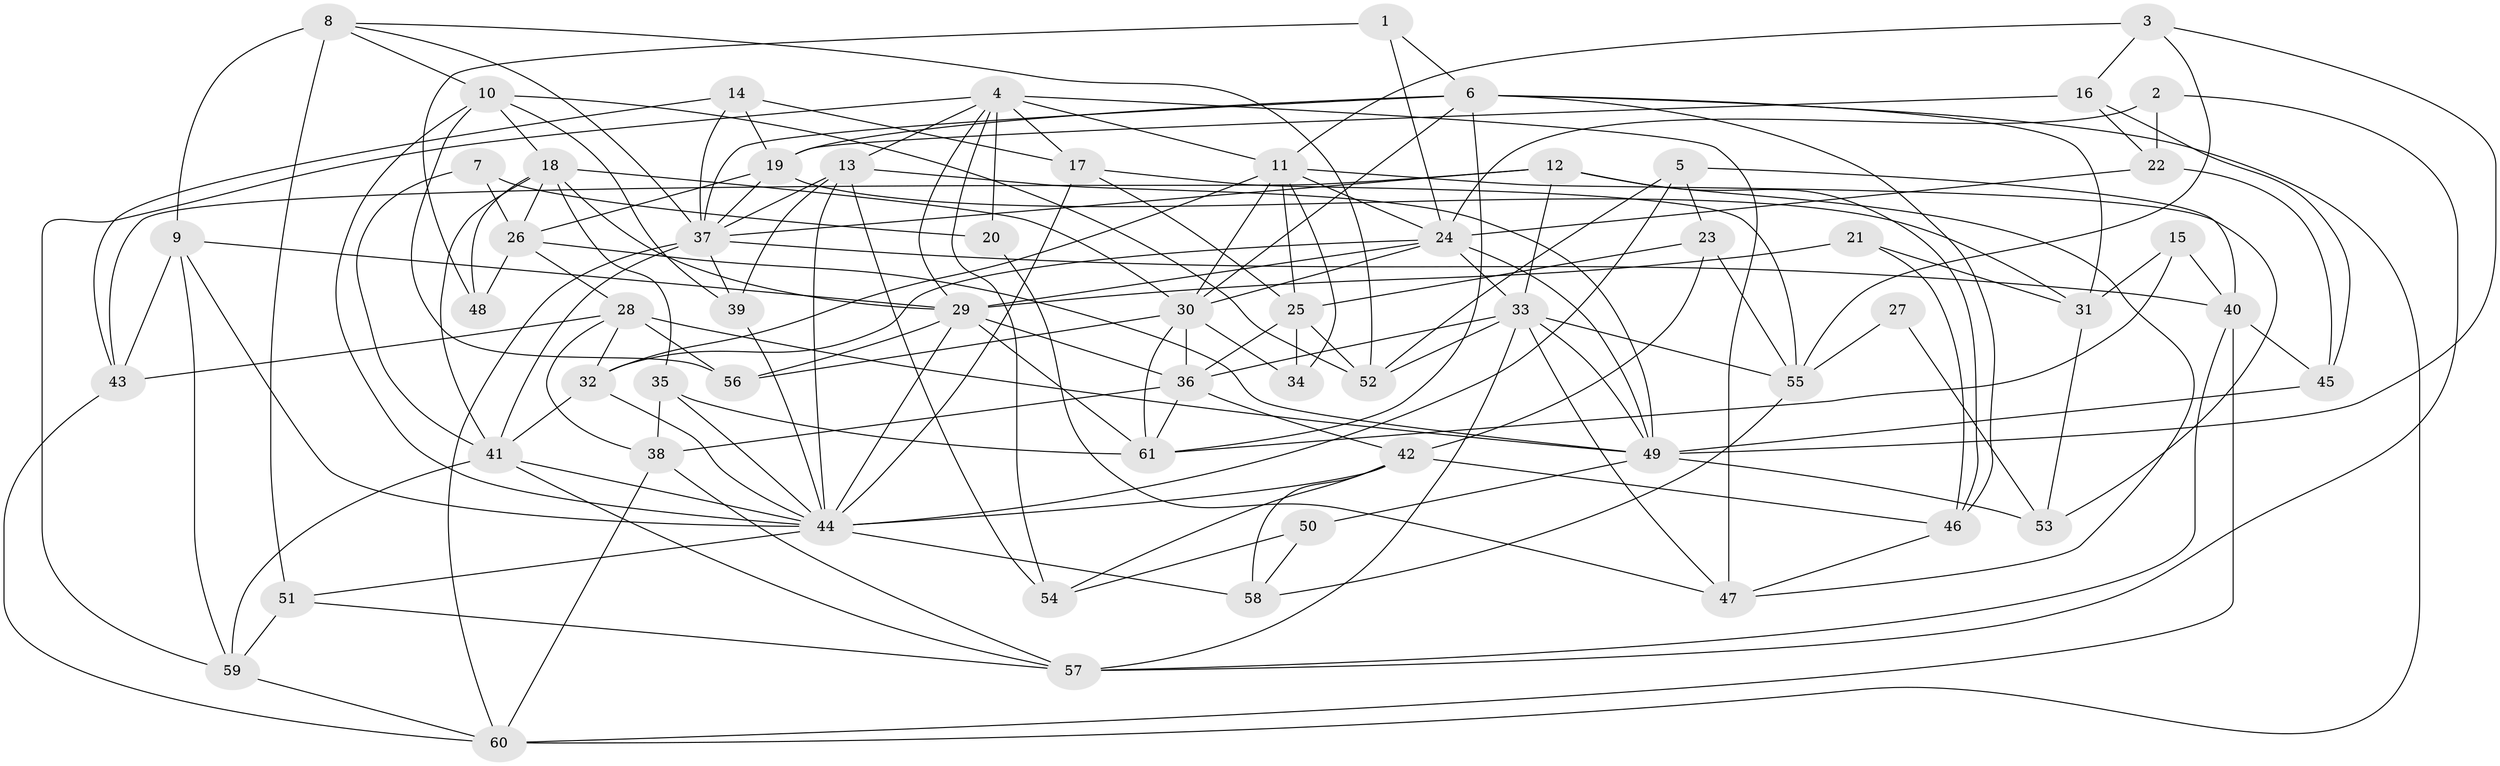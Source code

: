 // original degree distribution, {3: 0.27049180327868855, 6: 0.09016393442622951, 4: 0.2540983606557377, 8: 0.02459016393442623, 5: 0.19672131147540983, 2: 0.13934426229508196, 7: 0.02459016393442623}
// Generated by graph-tools (version 1.1) at 2025/01/03/09/25 03:01:59]
// undirected, 61 vertices, 164 edges
graph export_dot {
graph [start="1"]
  node [color=gray90,style=filled];
  1;
  2;
  3;
  4;
  5;
  6;
  7;
  8;
  9;
  10;
  11;
  12;
  13;
  14;
  15;
  16;
  17;
  18;
  19;
  20;
  21;
  22;
  23;
  24;
  25;
  26;
  27;
  28;
  29;
  30;
  31;
  32;
  33;
  34;
  35;
  36;
  37;
  38;
  39;
  40;
  41;
  42;
  43;
  44;
  45;
  46;
  47;
  48;
  49;
  50;
  51;
  52;
  53;
  54;
  55;
  56;
  57;
  58;
  59;
  60;
  61;
  1 -- 6 [weight=1.0];
  1 -- 24 [weight=1.0];
  1 -- 48 [weight=1.0];
  2 -- 22 [weight=1.0];
  2 -- 24 [weight=1.0];
  2 -- 57 [weight=1.0];
  3 -- 11 [weight=1.0];
  3 -- 16 [weight=1.0];
  3 -- 49 [weight=1.0];
  3 -- 55 [weight=1.0];
  4 -- 11 [weight=1.0];
  4 -- 13 [weight=2.0];
  4 -- 17 [weight=2.0];
  4 -- 20 [weight=1.0];
  4 -- 29 [weight=1.0];
  4 -- 47 [weight=1.0];
  4 -- 54 [weight=1.0];
  4 -- 59 [weight=1.0];
  5 -- 23 [weight=1.0];
  5 -- 40 [weight=1.0];
  5 -- 44 [weight=1.0];
  5 -- 52 [weight=1.0];
  6 -- 19 [weight=2.0];
  6 -- 30 [weight=1.0];
  6 -- 31 [weight=1.0];
  6 -- 37 [weight=1.0];
  6 -- 46 [weight=2.0];
  6 -- 60 [weight=1.0];
  6 -- 61 [weight=1.0];
  7 -- 20 [weight=1.0];
  7 -- 26 [weight=1.0];
  7 -- 41 [weight=1.0];
  8 -- 9 [weight=1.0];
  8 -- 10 [weight=1.0];
  8 -- 37 [weight=1.0];
  8 -- 51 [weight=2.0];
  8 -- 52 [weight=1.0];
  9 -- 29 [weight=1.0];
  9 -- 43 [weight=1.0];
  9 -- 44 [weight=1.0];
  9 -- 59 [weight=1.0];
  10 -- 18 [weight=1.0];
  10 -- 39 [weight=1.0];
  10 -- 44 [weight=1.0];
  10 -- 52 [weight=1.0];
  10 -- 56 [weight=1.0];
  11 -- 24 [weight=1.0];
  11 -- 25 [weight=1.0];
  11 -- 30 [weight=1.0];
  11 -- 32 [weight=1.0];
  11 -- 34 [weight=1.0];
  11 -- 53 [weight=1.0];
  12 -- 33 [weight=1.0];
  12 -- 37 [weight=1.0];
  12 -- 43 [weight=1.0];
  12 -- 46 [weight=1.0];
  12 -- 47 [weight=1.0];
  13 -- 37 [weight=1.0];
  13 -- 39 [weight=1.0];
  13 -- 44 [weight=2.0];
  13 -- 49 [weight=1.0];
  13 -- 54 [weight=1.0];
  14 -- 17 [weight=1.0];
  14 -- 19 [weight=1.0];
  14 -- 37 [weight=1.0];
  14 -- 43 [weight=1.0];
  15 -- 31 [weight=1.0];
  15 -- 40 [weight=1.0];
  15 -- 61 [weight=1.0];
  16 -- 19 [weight=1.0];
  16 -- 22 [weight=1.0];
  16 -- 45 [weight=1.0];
  17 -- 25 [weight=1.0];
  17 -- 44 [weight=1.0];
  17 -- 55 [weight=1.0];
  18 -- 26 [weight=1.0];
  18 -- 29 [weight=1.0];
  18 -- 30 [weight=1.0];
  18 -- 35 [weight=1.0];
  18 -- 41 [weight=1.0];
  18 -- 48 [weight=1.0];
  19 -- 26 [weight=1.0];
  19 -- 31 [weight=1.0];
  19 -- 37 [weight=1.0];
  20 -- 47 [weight=1.0];
  21 -- 29 [weight=1.0];
  21 -- 31 [weight=1.0];
  21 -- 46 [weight=1.0];
  22 -- 24 [weight=2.0];
  22 -- 45 [weight=1.0];
  23 -- 25 [weight=1.0];
  23 -- 42 [weight=1.0];
  23 -- 55 [weight=1.0];
  24 -- 29 [weight=1.0];
  24 -- 30 [weight=1.0];
  24 -- 32 [weight=1.0];
  24 -- 33 [weight=1.0];
  24 -- 49 [weight=1.0];
  25 -- 34 [weight=2.0];
  25 -- 36 [weight=1.0];
  25 -- 52 [weight=1.0];
  26 -- 28 [weight=1.0];
  26 -- 48 [weight=1.0];
  26 -- 49 [weight=1.0];
  27 -- 53 [weight=1.0];
  27 -- 55 [weight=2.0];
  28 -- 32 [weight=1.0];
  28 -- 38 [weight=1.0];
  28 -- 43 [weight=1.0];
  28 -- 49 [weight=1.0];
  28 -- 56 [weight=1.0];
  29 -- 36 [weight=1.0];
  29 -- 44 [weight=1.0];
  29 -- 56 [weight=1.0];
  29 -- 61 [weight=2.0];
  30 -- 34 [weight=1.0];
  30 -- 36 [weight=1.0];
  30 -- 56 [weight=1.0];
  30 -- 61 [weight=1.0];
  31 -- 53 [weight=1.0];
  32 -- 41 [weight=1.0];
  32 -- 44 [weight=1.0];
  33 -- 36 [weight=1.0];
  33 -- 47 [weight=1.0];
  33 -- 49 [weight=1.0];
  33 -- 52 [weight=1.0];
  33 -- 55 [weight=2.0];
  33 -- 57 [weight=1.0];
  35 -- 38 [weight=1.0];
  35 -- 44 [weight=1.0];
  35 -- 61 [weight=1.0];
  36 -- 38 [weight=2.0];
  36 -- 42 [weight=1.0];
  36 -- 61 [weight=1.0];
  37 -- 39 [weight=1.0];
  37 -- 40 [weight=1.0];
  37 -- 41 [weight=1.0];
  37 -- 60 [weight=1.0];
  38 -- 57 [weight=1.0];
  38 -- 60 [weight=1.0];
  39 -- 44 [weight=1.0];
  40 -- 45 [weight=1.0];
  40 -- 57 [weight=1.0];
  40 -- 60 [weight=1.0];
  41 -- 44 [weight=1.0];
  41 -- 57 [weight=1.0];
  41 -- 59 [weight=1.0];
  42 -- 44 [weight=1.0];
  42 -- 46 [weight=2.0];
  42 -- 54 [weight=1.0];
  42 -- 58 [weight=1.0];
  43 -- 60 [weight=1.0];
  44 -- 51 [weight=1.0];
  44 -- 58 [weight=2.0];
  45 -- 49 [weight=1.0];
  46 -- 47 [weight=1.0];
  49 -- 50 [weight=1.0];
  49 -- 53 [weight=1.0];
  50 -- 54 [weight=1.0];
  50 -- 58 [weight=1.0];
  51 -- 57 [weight=1.0];
  51 -- 59 [weight=1.0];
  55 -- 58 [weight=1.0];
  59 -- 60 [weight=1.0];
}
